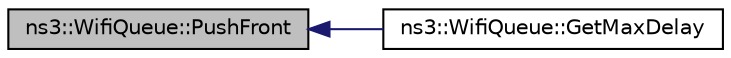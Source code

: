 digraph "ns3::WifiQueue::PushFront"
{
  edge [fontname="Helvetica",fontsize="10",labelfontname="Helvetica",labelfontsize="10"];
  node [fontname="Helvetica",fontsize="10",shape=record];
  rankdir="LR";
  Node1 [label="ns3::WifiQueue::PushFront",height=0.2,width=0.4,color="black", fillcolor="grey75", style="filled", fontcolor="black"];
  Node1 -> Node2 [dir="back",color="midnightblue",fontsize="10",style="solid"];
  Node2 [label="ns3::WifiQueue::GetMaxDelay",height=0.2,width=0.4,color="black", fillcolor="white", style="filled",URL="$d4/d0a/classns3_1_1WifiQueue.html#a95d0d7636ae39fde1dca1f79190a6339"];
}
